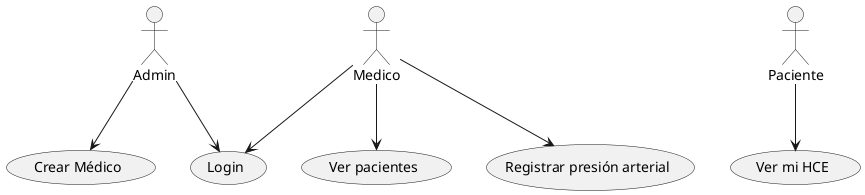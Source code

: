 @startuml mi diagrama
actor Admin
actor Medico
actor Paciente
Admin --> (Login)
Admin --> (Crear Médico)
Medico --> (Login)
Medico --> (Ver pacientes)
Medico --> (Registrar presión arterial)
Paciente -->(Ver mi HCE)
@enduml
